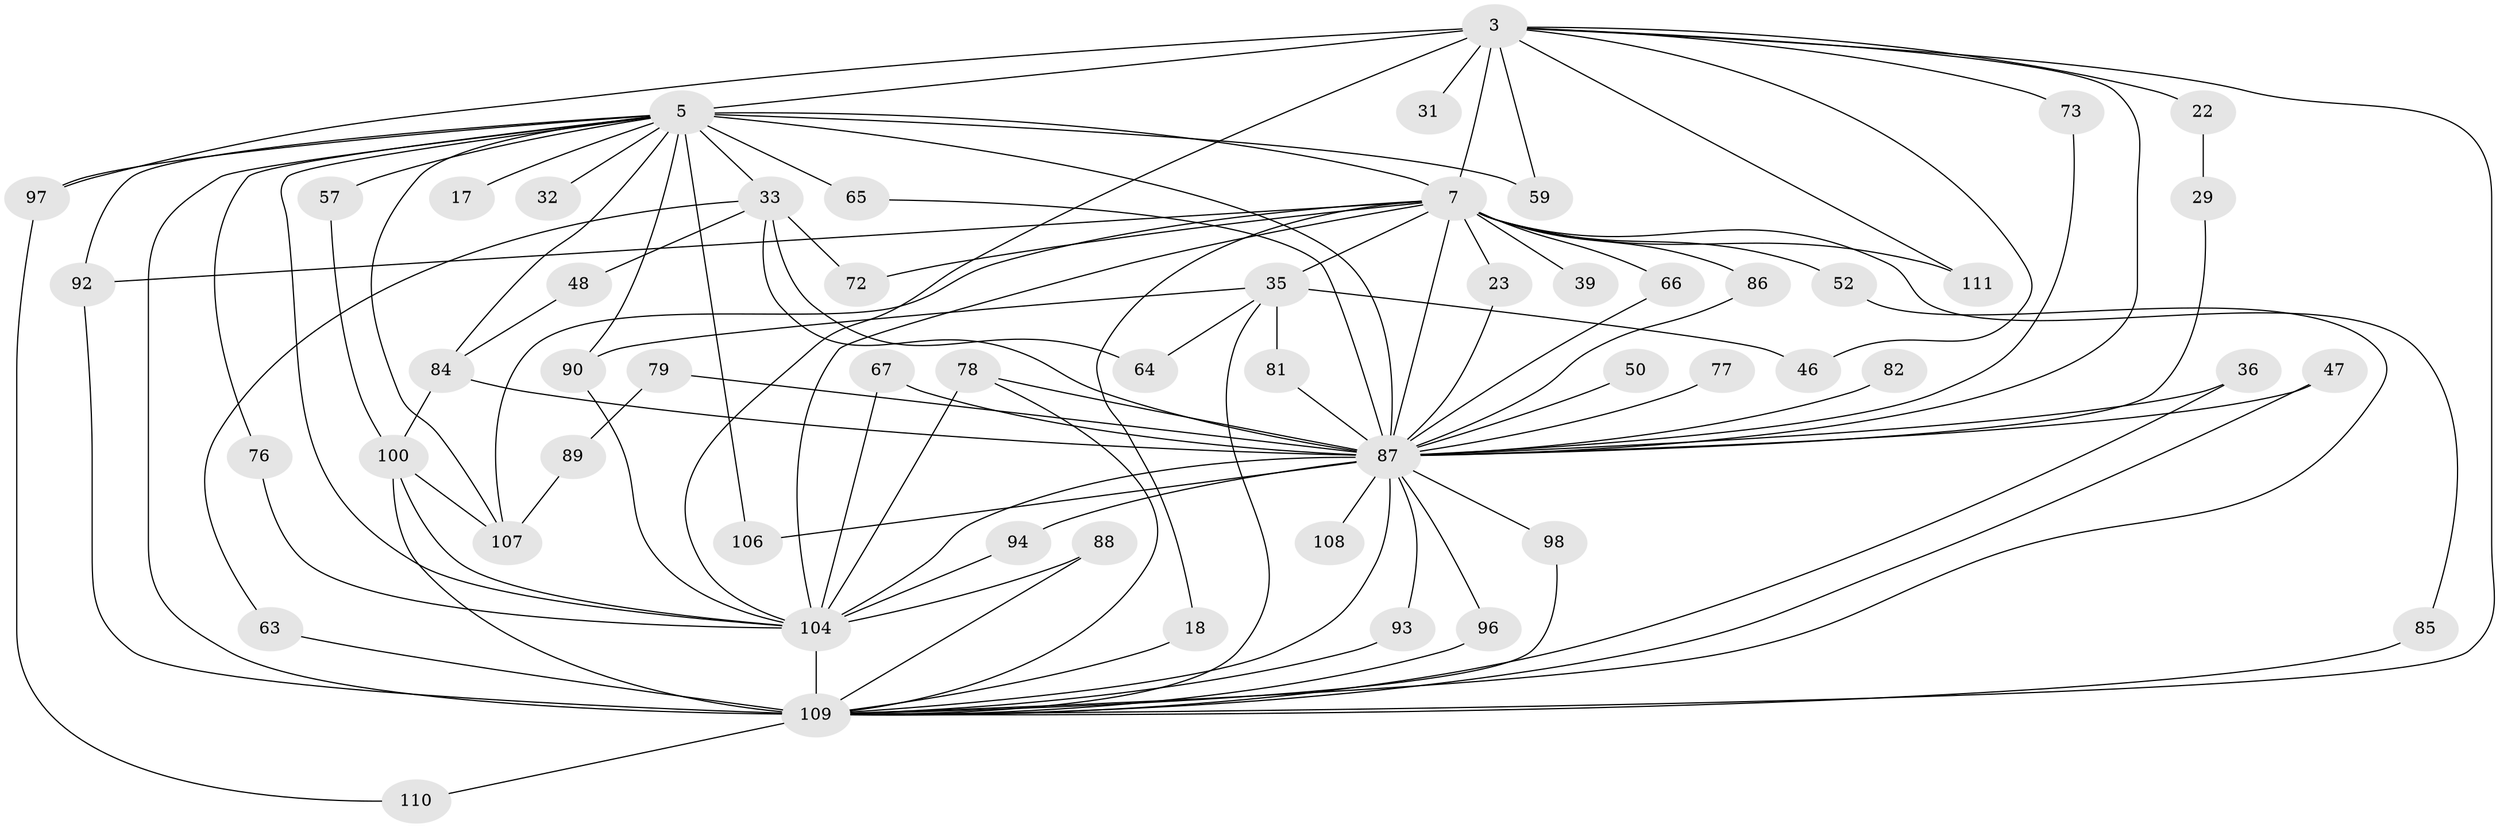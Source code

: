 // original degree distribution, {15: 0.018018018018018018, 25: 0.009009009009009009, 18: 0.018018018018018018, 26: 0.009009009009009009, 17: 0.009009009009009009, 20: 0.018018018018018018, 16: 0.018018018018018018, 9: 0.018018018018018018, 7: 0.009009009009009009, 5: 0.036036036036036036, 8: 0.018018018018018018, 2: 0.5675675675675675, 3: 0.15315315315315314, 4: 0.07207207207207207, 6: 0.02702702702702703}
// Generated by graph-tools (version 1.1) at 2025/49/03/04/25 21:49:53]
// undirected, 55 vertices, 107 edges
graph export_dot {
graph [start="1"]
  node [color=gray90,style=filled];
  3 [super="+1"];
  5 [super="+2"];
  7 [super="+6"];
  17;
  18;
  22;
  23;
  29;
  31;
  32;
  33 [super="+25"];
  35 [super="+11"];
  36;
  39;
  46 [super="+20"];
  47;
  48;
  50;
  52;
  57;
  59;
  63;
  64;
  65;
  66;
  67;
  72;
  73;
  76;
  77 [super="+19"];
  78 [super="+60+43"];
  79;
  81;
  82;
  84 [super="+56"];
  85;
  86;
  87 [super="+61+9+83"];
  88;
  89;
  90 [super="+51"];
  92 [super="+45"];
  93;
  94;
  96;
  97 [super="+34+91+42"];
  98;
  100 [super="+99"];
  104 [super="+26+70+10"];
  106 [super="+71"];
  107 [super="+55"];
  108;
  109 [super="+37+54+75+95+102+105"];
  110;
  111;
  3 -- 5 [weight=4];
  3 -- 7 [weight=4];
  3 -- 22 [weight=2];
  3 -- 31 [weight=2];
  3 -- 59;
  3 -- 73;
  3 -- 111;
  3 -- 46;
  3 -- 97 [weight=2];
  3 -- 87 [weight=6];
  3 -- 104 [weight=4];
  3 -- 109 [weight=3];
  5 -- 7 [weight=4];
  5 -- 32 [weight=2];
  5 -- 57;
  5 -- 59;
  5 -- 76;
  5 -- 97 [weight=3];
  5 -- 65;
  5 -- 17;
  5 -- 92 [weight=2];
  5 -- 84;
  5 -- 109 [weight=7];
  5 -- 90;
  5 -- 107;
  5 -- 87 [weight=10];
  5 -- 106 [weight=2];
  5 -- 33 [weight=2];
  5 -- 104 [weight=4];
  7 -- 18;
  7 -- 39 [weight=2];
  7 -- 52 [weight=2];
  7 -- 85;
  7 -- 86;
  7 -- 87 [weight=5];
  7 -- 107 [weight=2];
  7 -- 111;
  7 -- 66;
  7 -- 72;
  7 -- 23;
  7 -- 35 [weight=3];
  7 -- 92;
  7 -- 104 [weight=5];
  18 -- 109;
  22 -- 29;
  23 -- 87;
  29 -- 87;
  33 -- 48;
  33 -- 63;
  33 -- 87 [weight=2];
  33 -- 64;
  33 -- 72;
  35 -- 64;
  35 -- 81;
  35 -- 90;
  35 -- 46 [weight=2];
  35 -- 109;
  36 -- 87;
  36 -- 109;
  47 -- 87;
  47 -- 109;
  48 -- 84;
  50 -- 87 [weight=2];
  52 -- 109;
  57 -- 100;
  63 -- 109;
  65 -- 87;
  66 -- 87;
  67 -- 87;
  67 -- 104;
  73 -- 87;
  76 -- 104;
  77 -- 87 [weight=3];
  78 -- 87 [weight=3];
  78 -- 104;
  78 -- 109;
  79 -- 89;
  79 -- 87 [weight=2];
  81 -- 87;
  82 -- 87 [weight=2];
  84 -- 100;
  84 -- 87 [weight=2];
  85 -- 109;
  86 -- 87;
  87 -- 98;
  87 -- 108 [weight=2];
  87 -- 93;
  87 -- 94;
  87 -- 96;
  87 -- 106 [weight=2];
  87 -- 104 [weight=7];
  87 -- 109;
  88 -- 104;
  88 -- 109;
  89 -- 107;
  90 -- 104;
  92 -- 109;
  93 -- 109;
  94 -- 104;
  96 -- 109;
  97 -- 110;
  98 -- 109;
  100 -- 109 [weight=4];
  100 -- 107;
  100 -- 104 [weight=2];
  104 -- 109 [weight=3];
  109 -- 110;
}
